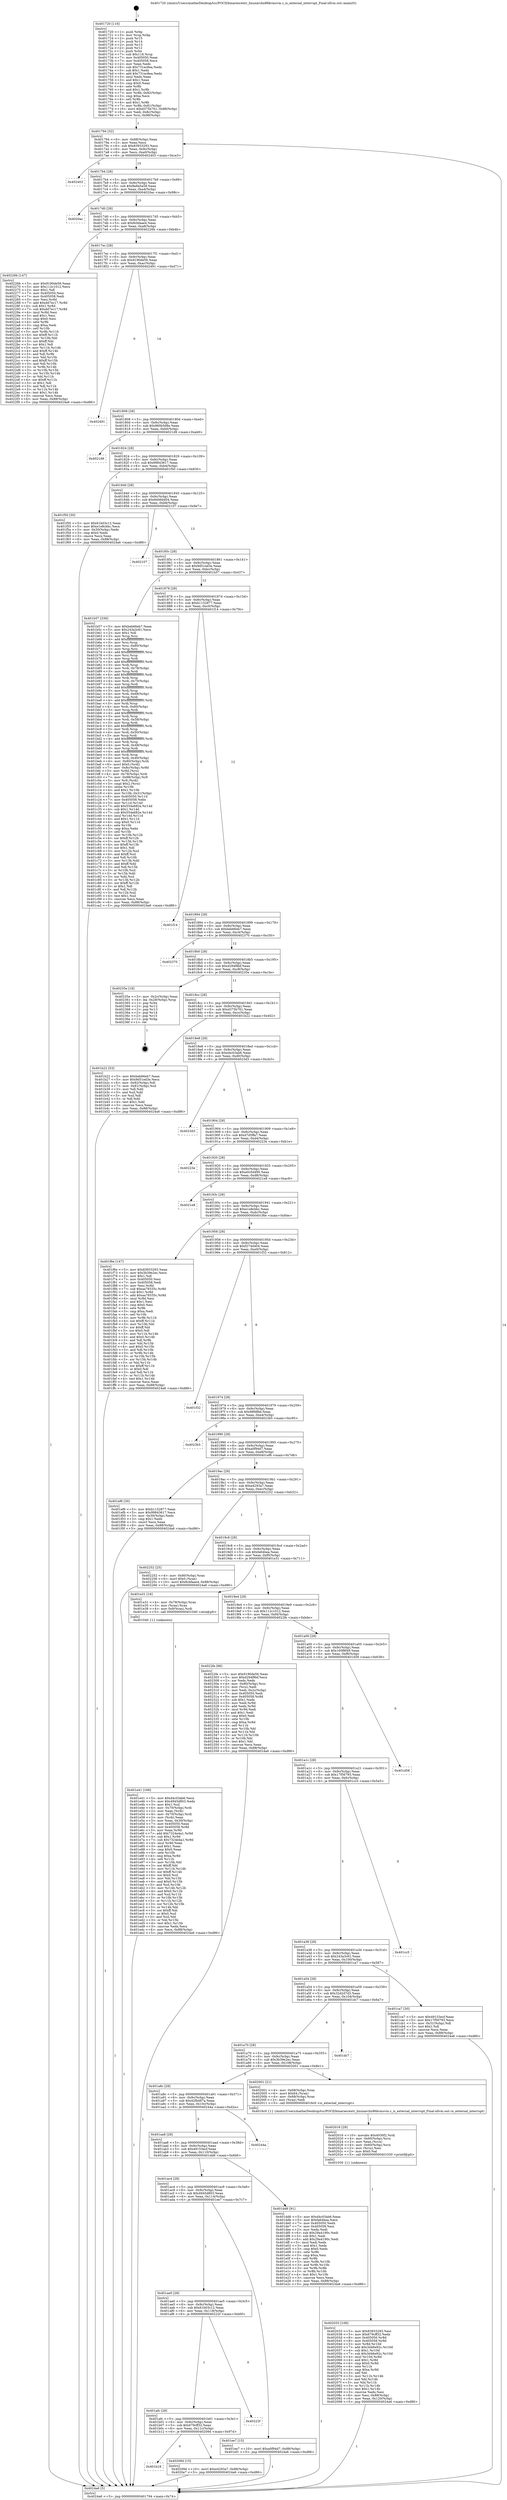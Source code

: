 digraph "0x401720" {
  label = "0x401720 (/mnt/c/Users/mathe/Desktop/tcc/POCII/binaries/extr_linuxarchx86kvmsvm.c_is_external_interrupt_Final-ollvm.out::main(0))"
  labelloc = "t"
  node[shape=record]

  Entry [label="",width=0.3,height=0.3,shape=circle,fillcolor=black,style=filled]
  "0x401794" [label="{
     0x401794 [32]\l
     | [instrs]\l
     &nbsp;&nbsp;0x401794 \<+6\>: mov -0x88(%rbp),%eax\l
     &nbsp;&nbsp;0x40179a \<+2\>: mov %eax,%ecx\l
     &nbsp;&nbsp;0x40179c \<+6\>: sub $0x83933293,%ecx\l
     &nbsp;&nbsp;0x4017a2 \<+6\>: mov %eax,-0x9c(%rbp)\l
     &nbsp;&nbsp;0x4017a8 \<+6\>: mov %ecx,-0xa0(%rbp)\l
     &nbsp;&nbsp;0x4017ae \<+6\>: je 0000000000402403 \<main+0xce3\>\l
  }"]
  "0x402403" [label="{
     0x402403\l
  }", style=dashed]
  "0x4017b4" [label="{
     0x4017b4 [28]\l
     | [instrs]\l
     &nbsp;&nbsp;0x4017b4 \<+5\>: jmp 00000000004017b9 \<main+0x99\>\l
     &nbsp;&nbsp;0x4017b9 \<+6\>: mov -0x9c(%rbp),%eax\l
     &nbsp;&nbsp;0x4017bf \<+5\>: sub $0x8a9a5a58,%eax\l
     &nbsp;&nbsp;0x4017c4 \<+6\>: mov %eax,-0xa4(%rbp)\l
     &nbsp;&nbsp;0x4017ca \<+6\>: je 00000000004020ac \<main+0x98c\>\l
  }"]
  Exit [label="",width=0.3,height=0.3,shape=circle,fillcolor=black,style=filled,peripheries=2]
  "0x4020ac" [label="{
     0x4020ac\l
  }", style=dashed]
  "0x4017d0" [label="{
     0x4017d0 [28]\l
     | [instrs]\l
     &nbsp;&nbsp;0x4017d0 \<+5\>: jmp 00000000004017d5 \<main+0xb5\>\l
     &nbsp;&nbsp;0x4017d5 \<+6\>: mov -0x9c(%rbp),%eax\l
     &nbsp;&nbsp;0x4017db \<+5\>: sub $0x8cbfaae4,%eax\l
     &nbsp;&nbsp;0x4017e0 \<+6\>: mov %eax,-0xa8(%rbp)\l
     &nbsp;&nbsp;0x4017e6 \<+6\>: je 000000000040226b \<main+0xb4b\>\l
  }"]
  "0x401b18" [label="{
     0x401b18\l
  }", style=dashed]
  "0x40226b" [label="{
     0x40226b [147]\l
     | [instrs]\l
     &nbsp;&nbsp;0x40226b \<+5\>: mov $0x9190de56,%eax\l
     &nbsp;&nbsp;0x402270 \<+5\>: mov $0x112c1012,%ecx\l
     &nbsp;&nbsp;0x402275 \<+2\>: mov $0x1,%dl\l
     &nbsp;&nbsp;0x402277 \<+7\>: mov 0x405050,%esi\l
     &nbsp;&nbsp;0x40227e \<+7\>: mov 0x405058,%edi\l
     &nbsp;&nbsp;0x402285 \<+3\>: mov %esi,%r8d\l
     &nbsp;&nbsp;0x402288 \<+7\>: add $0xdd7ec17,%r8d\l
     &nbsp;&nbsp;0x40228f \<+4\>: sub $0x1,%r8d\l
     &nbsp;&nbsp;0x402293 \<+7\>: sub $0xdd7ec17,%r8d\l
     &nbsp;&nbsp;0x40229a \<+4\>: imul %r8d,%esi\l
     &nbsp;&nbsp;0x40229e \<+3\>: and $0x1,%esi\l
     &nbsp;&nbsp;0x4022a1 \<+3\>: cmp $0x0,%esi\l
     &nbsp;&nbsp;0x4022a4 \<+4\>: sete %r9b\l
     &nbsp;&nbsp;0x4022a8 \<+3\>: cmp $0xa,%edi\l
     &nbsp;&nbsp;0x4022ab \<+4\>: setl %r10b\l
     &nbsp;&nbsp;0x4022af \<+3\>: mov %r9b,%r11b\l
     &nbsp;&nbsp;0x4022b2 \<+4\>: xor $0xff,%r11b\l
     &nbsp;&nbsp;0x4022b6 \<+3\>: mov %r10b,%bl\l
     &nbsp;&nbsp;0x4022b9 \<+3\>: xor $0xff,%bl\l
     &nbsp;&nbsp;0x4022bc \<+3\>: xor $0x1,%dl\l
     &nbsp;&nbsp;0x4022bf \<+3\>: mov %r11b,%r14b\l
     &nbsp;&nbsp;0x4022c2 \<+4\>: and $0xff,%r14b\l
     &nbsp;&nbsp;0x4022c6 \<+3\>: and %dl,%r9b\l
     &nbsp;&nbsp;0x4022c9 \<+3\>: mov %bl,%r15b\l
     &nbsp;&nbsp;0x4022cc \<+4\>: and $0xff,%r15b\l
     &nbsp;&nbsp;0x4022d0 \<+3\>: and %dl,%r10b\l
     &nbsp;&nbsp;0x4022d3 \<+3\>: or %r9b,%r14b\l
     &nbsp;&nbsp;0x4022d6 \<+3\>: or %r10b,%r15b\l
     &nbsp;&nbsp;0x4022d9 \<+3\>: xor %r15b,%r14b\l
     &nbsp;&nbsp;0x4022dc \<+3\>: or %bl,%r11b\l
     &nbsp;&nbsp;0x4022df \<+4\>: xor $0xff,%r11b\l
     &nbsp;&nbsp;0x4022e3 \<+3\>: or $0x1,%dl\l
     &nbsp;&nbsp;0x4022e6 \<+3\>: and %dl,%r11b\l
     &nbsp;&nbsp;0x4022e9 \<+3\>: or %r11b,%r14b\l
     &nbsp;&nbsp;0x4022ec \<+4\>: test $0x1,%r14b\l
     &nbsp;&nbsp;0x4022f0 \<+3\>: cmovne %ecx,%eax\l
     &nbsp;&nbsp;0x4022f3 \<+6\>: mov %eax,-0x88(%rbp)\l
     &nbsp;&nbsp;0x4022f9 \<+5\>: jmp 00000000004024a6 \<main+0xd86\>\l
  }"]
  "0x4017ec" [label="{
     0x4017ec [28]\l
     | [instrs]\l
     &nbsp;&nbsp;0x4017ec \<+5\>: jmp 00000000004017f1 \<main+0xd1\>\l
     &nbsp;&nbsp;0x4017f1 \<+6\>: mov -0x9c(%rbp),%eax\l
     &nbsp;&nbsp;0x4017f7 \<+5\>: sub $0x9190de56,%eax\l
     &nbsp;&nbsp;0x4017fc \<+6\>: mov %eax,-0xac(%rbp)\l
     &nbsp;&nbsp;0x401802 \<+6\>: je 0000000000402491 \<main+0xd71\>\l
  }"]
  "0x40209d" [label="{
     0x40209d [15]\l
     | [instrs]\l
     &nbsp;&nbsp;0x40209d \<+10\>: movl $0xe4293a7,-0x88(%rbp)\l
     &nbsp;&nbsp;0x4020a7 \<+5\>: jmp 00000000004024a6 \<main+0xd86\>\l
  }"]
  "0x402491" [label="{
     0x402491\l
  }", style=dashed]
  "0x401808" [label="{
     0x401808 [28]\l
     | [instrs]\l
     &nbsp;&nbsp;0x401808 \<+5\>: jmp 000000000040180d \<main+0xed\>\l
     &nbsp;&nbsp;0x40180d \<+6\>: mov -0x9c(%rbp),%eax\l
     &nbsp;&nbsp;0x401813 \<+5\>: sub $0x960b5d8e,%eax\l
     &nbsp;&nbsp;0x401818 \<+6\>: mov %eax,-0xb0(%rbp)\l
     &nbsp;&nbsp;0x40181e \<+6\>: je 00000000004021d9 \<main+0xab9\>\l
  }"]
  "0x401afc" [label="{
     0x401afc [28]\l
     | [instrs]\l
     &nbsp;&nbsp;0x401afc \<+5\>: jmp 0000000000401b01 \<main+0x3e1\>\l
     &nbsp;&nbsp;0x401b01 \<+6\>: mov -0x9c(%rbp),%eax\l
     &nbsp;&nbsp;0x401b07 \<+5\>: sub $0x679cff32,%eax\l
     &nbsp;&nbsp;0x401b0c \<+6\>: mov %eax,-0x11c(%rbp)\l
     &nbsp;&nbsp;0x401b12 \<+6\>: je 000000000040209d \<main+0x97d\>\l
  }"]
  "0x4021d9" [label="{
     0x4021d9\l
  }", style=dashed]
  "0x401824" [label="{
     0x401824 [28]\l
     | [instrs]\l
     &nbsp;&nbsp;0x401824 \<+5\>: jmp 0000000000401829 \<main+0x109\>\l
     &nbsp;&nbsp;0x401829 \<+6\>: mov -0x9c(%rbp),%eax\l
     &nbsp;&nbsp;0x40182f \<+5\>: sub $0x99843617,%eax\l
     &nbsp;&nbsp;0x401834 \<+6\>: mov %eax,-0xb4(%rbp)\l
     &nbsp;&nbsp;0x40183a \<+6\>: je 0000000000401f50 \<main+0x830\>\l
  }"]
  "0x40222f" [label="{
     0x40222f\l
  }", style=dashed]
  "0x401f50" [label="{
     0x401f50 [30]\l
     | [instrs]\l
     &nbsp;&nbsp;0x401f50 \<+5\>: mov $0x61b03c12,%eax\l
     &nbsp;&nbsp;0x401f55 \<+5\>: mov $0xe1e8cbbc,%ecx\l
     &nbsp;&nbsp;0x401f5a \<+3\>: mov -0x30(%rbp),%edx\l
     &nbsp;&nbsp;0x401f5d \<+3\>: cmp $0x0,%edx\l
     &nbsp;&nbsp;0x401f60 \<+3\>: cmove %ecx,%eax\l
     &nbsp;&nbsp;0x401f63 \<+6\>: mov %eax,-0x88(%rbp)\l
     &nbsp;&nbsp;0x401f69 \<+5\>: jmp 00000000004024a6 \<main+0xd86\>\l
  }"]
  "0x401840" [label="{
     0x401840 [28]\l
     | [instrs]\l
     &nbsp;&nbsp;0x401840 \<+5\>: jmp 0000000000401845 \<main+0x125\>\l
     &nbsp;&nbsp;0x401845 \<+6\>: mov -0x9c(%rbp),%eax\l
     &nbsp;&nbsp;0x40184b \<+5\>: sub $0x9d46d404,%eax\l
     &nbsp;&nbsp;0x401850 \<+6\>: mov %eax,-0xb8(%rbp)\l
     &nbsp;&nbsp;0x401856 \<+6\>: je 0000000000402107 \<main+0x9e7\>\l
  }"]
  "0x402033" [label="{
     0x402033 [106]\l
     | [instrs]\l
     &nbsp;&nbsp;0x402033 \<+5\>: mov $0x83933293,%esi\l
     &nbsp;&nbsp;0x402038 \<+5\>: mov $0x679cff32,%edx\l
     &nbsp;&nbsp;0x40203d \<+8\>: mov 0x405050,%r8d\l
     &nbsp;&nbsp;0x402045 \<+8\>: mov 0x405058,%r9d\l
     &nbsp;&nbsp;0x40204d \<+3\>: mov %r8d,%r10d\l
     &nbsp;&nbsp;0x402050 \<+7\>: add $0x3d46e92c,%r10d\l
     &nbsp;&nbsp;0x402057 \<+4\>: sub $0x1,%r10d\l
     &nbsp;&nbsp;0x40205b \<+7\>: sub $0x3d46e92c,%r10d\l
     &nbsp;&nbsp;0x402062 \<+4\>: imul %r10d,%r8d\l
     &nbsp;&nbsp;0x402066 \<+4\>: and $0x1,%r8d\l
     &nbsp;&nbsp;0x40206a \<+4\>: cmp $0x0,%r8d\l
     &nbsp;&nbsp;0x40206e \<+4\>: sete %r11b\l
     &nbsp;&nbsp;0x402072 \<+4\>: cmp $0xa,%r9d\l
     &nbsp;&nbsp;0x402076 \<+3\>: setl %bl\l
     &nbsp;&nbsp;0x402079 \<+3\>: mov %r11b,%r14b\l
     &nbsp;&nbsp;0x40207c \<+3\>: and %bl,%r14b\l
     &nbsp;&nbsp;0x40207f \<+3\>: xor %bl,%r11b\l
     &nbsp;&nbsp;0x402082 \<+3\>: or %r11b,%r14b\l
     &nbsp;&nbsp;0x402085 \<+4\>: test $0x1,%r14b\l
     &nbsp;&nbsp;0x402089 \<+3\>: cmovne %edx,%esi\l
     &nbsp;&nbsp;0x40208c \<+6\>: mov %esi,-0x88(%rbp)\l
     &nbsp;&nbsp;0x402092 \<+6\>: mov %eax,-0x120(%rbp)\l
     &nbsp;&nbsp;0x402098 \<+5\>: jmp 00000000004024a6 \<main+0xd86\>\l
  }"]
  "0x402107" [label="{
     0x402107\l
  }", style=dashed]
  "0x40185c" [label="{
     0x40185c [28]\l
     | [instrs]\l
     &nbsp;&nbsp;0x40185c \<+5\>: jmp 0000000000401861 \<main+0x141\>\l
     &nbsp;&nbsp;0x401861 \<+6\>: mov -0x9c(%rbp),%eax\l
     &nbsp;&nbsp;0x401867 \<+5\>: sub $0x9d51ed3e,%eax\l
     &nbsp;&nbsp;0x40186c \<+6\>: mov %eax,-0xbc(%rbp)\l
     &nbsp;&nbsp;0x401872 \<+6\>: je 0000000000401b57 \<main+0x437\>\l
  }"]
  "0x402016" [label="{
     0x402016 [29]\l
     | [instrs]\l
     &nbsp;&nbsp;0x402016 \<+10\>: movabs $0x4030f2,%rdi\l
     &nbsp;&nbsp;0x402020 \<+4\>: mov -0x60(%rbp),%rcx\l
     &nbsp;&nbsp;0x402024 \<+2\>: mov %eax,(%rcx)\l
     &nbsp;&nbsp;0x402026 \<+4\>: mov -0x60(%rbp),%rcx\l
     &nbsp;&nbsp;0x40202a \<+2\>: mov (%rcx),%esi\l
     &nbsp;&nbsp;0x40202c \<+2\>: mov $0x0,%al\l
     &nbsp;&nbsp;0x40202e \<+5\>: call 0000000000401030 \<printf@plt\>\l
     | [calls]\l
     &nbsp;&nbsp;0x401030 \{1\} (unknown)\l
  }"]
  "0x401b57" [label="{
     0x401b57 [336]\l
     | [instrs]\l
     &nbsp;&nbsp;0x401b57 \<+5\>: mov $0xbeb66eb7,%eax\l
     &nbsp;&nbsp;0x401b5c \<+5\>: mov $0x243a3c61,%ecx\l
     &nbsp;&nbsp;0x401b61 \<+2\>: mov $0x1,%dl\l
     &nbsp;&nbsp;0x401b63 \<+3\>: mov %rsp,%rsi\l
     &nbsp;&nbsp;0x401b66 \<+4\>: add $0xfffffffffffffff0,%rsi\l
     &nbsp;&nbsp;0x401b6a \<+3\>: mov %rsi,%rsp\l
     &nbsp;&nbsp;0x401b6d \<+4\>: mov %rsi,-0x80(%rbp)\l
     &nbsp;&nbsp;0x401b71 \<+3\>: mov %rsp,%rsi\l
     &nbsp;&nbsp;0x401b74 \<+4\>: add $0xfffffffffffffff0,%rsi\l
     &nbsp;&nbsp;0x401b78 \<+3\>: mov %rsi,%rsp\l
     &nbsp;&nbsp;0x401b7b \<+3\>: mov %rsp,%rdi\l
     &nbsp;&nbsp;0x401b7e \<+4\>: add $0xfffffffffffffff0,%rdi\l
     &nbsp;&nbsp;0x401b82 \<+3\>: mov %rdi,%rsp\l
     &nbsp;&nbsp;0x401b85 \<+4\>: mov %rdi,-0x78(%rbp)\l
     &nbsp;&nbsp;0x401b89 \<+3\>: mov %rsp,%rdi\l
     &nbsp;&nbsp;0x401b8c \<+4\>: add $0xfffffffffffffff0,%rdi\l
     &nbsp;&nbsp;0x401b90 \<+3\>: mov %rdi,%rsp\l
     &nbsp;&nbsp;0x401b93 \<+4\>: mov %rdi,-0x70(%rbp)\l
     &nbsp;&nbsp;0x401b97 \<+3\>: mov %rsp,%rdi\l
     &nbsp;&nbsp;0x401b9a \<+4\>: add $0xfffffffffffffff0,%rdi\l
     &nbsp;&nbsp;0x401b9e \<+3\>: mov %rdi,%rsp\l
     &nbsp;&nbsp;0x401ba1 \<+4\>: mov %rdi,-0x68(%rbp)\l
     &nbsp;&nbsp;0x401ba5 \<+3\>: mov %rsp,%rdi\l
     &nbsp;&nbsp;0x401ba8 \<+4\>: add $0xfffffffffffffff0,%rdi\l
     &nbsp;&nbsp;0x401bac \<+3\>: mov %rdi,%rsp\l
     &nbsp;&nbsp;0x401baf \<+4\>: mov %rdi,-0x60(%rbp)\l
     &nbsp;&nbsp;0x401bb3 \<+3\>: mov %rsp,%rdi\l
     &nbsp;&nbsp;0x401bb6 \<+4\>: add $0xfffffffffffffff0,%rdi\l
     &nbsp;&nbsp;0x401bba \<+3\>: mov %rdi,%rsp\l
     &nbsp;&nbsp;0x401bbd \<+4\>: mov %rdi,-0x58(%rbp)\l
     &nbsp;&nbsp;0x401bc1 \<+3\>: mov %rsp,%rdi\l
     &nbsp;&nbsp;0x401bc4 \<+4\>: add $0xfffffffffffffff0,%rdi\l
     &nbsp;&nbsp;0x401bc8 \<+3\>: mov %rdi,%rsp\l
     &nbsp;&nbsp;0x401bcb \<+4\>: mov %rdi,-0x50(%rbp)\l
     &nbsp;&nbsp;0x401bcf \<+3\>: mov %rsp,%rdi\l
     &nbsp;&nbsp;0x401bd2 \<+4\>: add $0xfffffffffffffff0,%rdi\l
     &nbsp;&nbsp;0x401bd6 \<+3\>: mov %rdi,%rsp\l
     &nbsp;&nbsp;0x401bd9 \<+4\>: mov %rdi,-0x48(%rbp)\l
     &nbsp;&nbsp;0x401bdd \<+3\>: mov %rsp,%rdi\l
     &nbsp;&nbsp;0x401be0 \<+4\>: add $0xfffffffffffffff0,%rdi\l
     &nbsp;&nbsp;0x401be4 \<+3\>: mov %rdi,%rsp\l
     &nbsp;&nbsp;0x401be7 \<+4\>: mov %rdi,-0x40(%rbp)\l
     &nbsp;&nbsp;0x401beb \<+4\>: mov -0x80(%rbp),%rdi\l
     &nbsp;&nbsp;0x401bef \<+6\>: movl $0x0,(%rdi)\l
     &nbsp;&nbsp;0x401bf5 \<+7\>: mov -0x8c(%rbp),%r8d\l
     &nbsp;&nbsp;0x401bfc \<+3\>: mov %r8d,(%rsi)\l
     &nbsp;&nbsp;0x401bff \<+4\>: mov -0x78(%rbp),%rdi\l
     &nbsp;&nbsp;0x401c03 \<+7\>: mov -0x98(%rbp),%r9\l
     &nbsp;&nbsp;0x401c0a \<+3\>: mov %r9,(%rdi)\l
     &nbsp;&nbsp;0x401c0d \<+3\>: cmpl $0x2,(%rsi)\l
     &nbsp;&nbsp;0x401c10 \<+4\>: setne %r10b\l
     &nbsp;&nbsp;0x401c14 \<+4\>: and $0x1,%r10b\l
     &nbsp;&nbsp;0x401c18 \<+4\>: mov %r10b,-0x31(%rbp)\l
     &nbsp;&nbsp;0x401c1c \<+8\>: mov 0x405050,%r11d\l
     &nbsp;&nbsp;0x401c24 \<+7\>: mov 0x405058,%ebx\l
     &nbsp;&nbsp;0x401c2b \<+3\>: mov %r11d,%r14d\l
     &nbsp;&nbsp;0x401c2e \<+7\>: add $0x554a682e,%r14d\l
     &nbsp;&nbsp;0x401c35 \<+4\>: sub $0x1,%r14d\l
     &nbsp;&nbsp;0x401c39 \<+7\>: sub $0x554a682e,%r14d\l
     &nbsp;&nbsp;0x401c40 \<+4\>: imul %r14d,%r11d\l
     &nbsp;&nbsp;0x401c44 \<+4\>: and $0x1,%r11d\l
     &nbsp;&nbsp;0x401c48 \<+4\>: cmp $0x0,%r11d\l
     &nbsp;&nbsp;0x401c4c \<+4\>: sete %r10b\l
     &nbsp;&nbsp;0x401c50 \<+3\>: cmp $0xa,%ebx\l
     &nbsp;&nbsp;0x401c53 \<+4\>: setl %r15b\l
     &nbsp;&nbsp;0x401c57 \<+3\>: mov %r10b,%r12b\l
     &nbsp;&nbsp;0x401c5a \<+4\>: xor $0xff,%r12b\l
     &nbsp;&nbsp;0x401c5e \<+3\>: mov %r15b,%r13b\l
     &nbsp;&nbsp;0x401c61 \<+4\>: xor $0xff,%r13b\l
     &nbsp;&nbsp;0x401c65 \<+3\>: xor $0x1,%dl\l
     &nbsp;&nbsp;0x401c68 \<+3\>: mov %r12b,%sil\l
     &nbsp;&nbsp;0x401c6b \<+4\>: and $0xff,%sil\l
     &nbsp;&nbsp;0x401c6f \<+3\>: and %dl,%r10b\l
     &nbsp;&nbsp;0x401c72 \<+3\>: mov %r13b,%dil\l
     &nbsp;&nbsp;0x401c75 \<+4\>: and $0xff,%dil\l
     &nbsp;&nbsp;0x401c79 \<+3\>: and %dl,%r15b\l
     &nbsp;&nbsp;0x401c7c \<+3\>: or %r10b,%sil\l
     &nbsp;&nbsp;0x401c7f \<+3\>: or %r15b,%dil\l
     &nbsp;&nbsp;0x401c82 \<+3\>: xor %dil,%sil\l
     &nbsp;&nbsp;0x401c85 \<+3\>: or %r13b,%r12b\l
     &nbsp;&nbsp;0x401c88 \<+4\>: xor $0xff,%r12b\l
     &nbsp;&nbsp;0x401c8c \<+3\>: or $0x1,%dl\l
     &nbsp;&nbsp;0x401c8f \<+3\>: and %dl,%r12b\l
     &nbsp;&nbsp;0x401c92 \<+3\>: or %r12b,%sil\l
     &nbsp;&nbsp;0x401c95 \<+4\>: test $0x1,%sil\l
     &nbsp;&nbsp;0x401c99 \<+3\>: cmovne %ecx,%eax\l
     &nbsp;&nbsp;0x401c9c \<+6\>: mov %eax,-0x88(%rbp)\l
     &nbsp;&nbsp;0x401ca2 \<+5\>: jmp 00000000004024a6 \<main+0xd86\>\l
  }"]
  "0x401878" [label="{
     0x401878 [28]\l
     | [instrs]\l
     &nbsp;&nbsp;0x401878 \<+5\>: jmp 000000000040187d \<main+0x15d\>\l
     &nbsp;&nbsp;0x40187d \<+6\>: mov -0x9c(%rbp),%eax\l
     &nbsp;&nbsp;0x401883 \<+5\>: sub $0xb1152877,%eax\l
     &nbsp;&nbsp;0x401888 \<+6\>: mov %eax,-0xc0(%rbp)\l
     &nbsp;&nbsp;0x40188e \<+6\>: je 0000000000401f14 \<main+0x7f4\>\l
  }"]
  "0x401ae0" [label="{
     0x401ae0 [28]\l
     | [instrs]\l
     &nbsp;&nbsp;0x401ae0 \<+5\>: jmp 0000000000401ae5 \<main+0x3c5\>\l
     &nbsp;&nbsp;0x401ae5 \<+6\>: mov -0x9c(%rbp),%eax\l
     &nbsp;&nbsp;0x401aeb \<+5\>: sub $0x61b03c12,%eax\l
     &nbsp;&nbsp;0x401af0 \<+6\>: mov %eax,-0x118(%rbp)\l
     &nbsp;&nbsp;0x401af6 \<+6\>: je 000000000040222f \<main+0xb0f\>\l
  }"]
  "0x401f14" [label="{
     0x401f14\l
  }", style=dashed]
  "0x401894" [label="{
     0x401894 [28]\l
     | [instrs]\l
     &nbsp;&nbsp;0x401894 \<+5\>: jmp 0000000000401899 \<main+0x179\>\l
     &nbsp;&nbsp;0x401899 \<+6\>: mov -0x9c(%rbp),%eax\l
     &nbsp;&nbsp;0x40189f \<+5\>: sub $0xbeb66eb7,%eax\l
     &nbsp;&nbsp;0x4018a4 \<+6\>: mov %eax,-0xc4(%rbp)\l
     &nbsp;&nbsp;0x4018aa \<+6\>: je 0000000000402370 \<main+0xc50\>\l
  }"]
  "0x401ee7" [label="{
     0x401ee7 [15]\l
     | [instrs]\l
     &nbsp;&nbsp;0x401ee7 \<+10\>: movl $0xa0f94d7,-0x88(%rbp)\l
     &nbsp;&nbsp;0x401ef1 \<+5\>: jmp 00000000004024a6 \<main+0xd86\>\l
  }"]
  "0x402370" [label="{
     0x402370\l
  }", style=dashed]
  "0x4018b0" [label="{
     0x4018b0 [28]\l
     | [instrs]\l
     &nbsp;&nbsp;0x4018b0 \<+5\>: jmp 00000000004018b5 \<main+0x195\>\l
     &nbsp;&nbsp;0x4018b5 \<+6\>: mov -0x9c(%rbp),%eax\l
     &nbsp;&nbsp;0x4018bb \<+5\>: sub $0xd294f8bf,%eax\l
     &nbsp;&nbsp;0x4018c0 \<+6\>: mov %eax,-0xc8(%rbp)\l
     &nbsp;&nbsp;0x4018c6 \<+6\>: je 000000000040235e \<main+0xc3e\>\l
  }"]
  "0x401e41" [label="{
     0x401e41 [166]\l
     | [instrs]\l
     &nbsp;&nbsp;0x401e41 \<+5\>: mov $0xd4c03ab6,%ecx\l
     &nbsp;&nbsp;0x401e46 \<+5\>: mov $0x4945d803,%edx\l
     &nbsp;&nbsp;0x401e4b \<+3\>: mov $0x1,%sil\l
     &nbsp;&nbsp;0x401e4e \<+4\>: mov -0x70(%rbp),%rdi\l
     &nbsp;&nbsp;0x401e52 \<+2\>: mov %eax,(%rdi)\l
     &nbsp;&nbsp;0x401e54 \<+4\>: mov -0x70(%rbp),%rdi\l
     &nbsp;&nbsp;0x401e58 \<+2\>: mov (%rdi),%eax\l
     &nbsp;&nbsp;0x401e5a \<+3\>: mov %eax,-0x30(%rbp)\l
     &nbsp;&nbsp;0x401e5d \<+7\>: mov 0x405050,%eax\l
     &nbsp;&nbsp;0x401e64 \<+8\>: mov 0x405058,%r8d\l
     &nbsp;&nbsp;0x401e6c \<+3\>: mov %eax,%r9d\l
     &nbsp;&nbsp;0x401e6f \<+7\>: add $0x7324e4a1,%r9d\l
     &nbsp;&nbsp;0x401e76 \<+4\>: sub $0x1,%r9d\l
     &nbsp;&nbsp;0x401e7a \<+7\>: sub $0x7324e4a1,%r9d\l
     &nbsp;&nbsp;0x401e81 \<+4\>: imul %r9d,%eax\l
     &nbsp;&nbsp;0x401e85 \<+3\>: and $0x1,%eax\l
     &nbsp;&nbsp;0x401e88 \<+3\>: cmp $0x0,%eax\l
     &nbsp;&nbsp;0x401e8b \<+4\>: sete %r10b\l
     &nbsp;&nbsp;0x401e8f \<+4\>: cmp $0xa,%r8d\l
     &nbsp;&nbsp;0x401e93 \<+4\>: setl %r11b\l
     &nbsp;&nbsp;0x401e97 \<+3\>: mov %r10b,%bl\l
     &nbsp;&nbsp;0x401e9a \<+3\>: xor $0xff,%bl\l
     &nbsp;&nbsp;0x401e9d \<+3\>: mov %r11b,%r14b\l
     &nbsp;&nbsp;0x401ea0 \<+4\>: xor $0xff,%r14b\l
     &nbsp;&nbsp;0x401ea4 \<+4\>: xor $0x0,%sil\l
     &nbsp;&nbsp;0x401ea8 \<+3\>: mov %bl,%r15b\l
     &nbsp;&nbsp;0x401eab \<+4\>: and $0x0,%r15b\l
     &nbsp;&nbsp;0x401eaf \<+3\>: and %sil,%r10b\l
     &nbsp;&nbsp;0x401eb2 \<+3\>: mov %r14b,%r12b\l
     &nbsp;&nbsp;0x401eb5 \<+4\>: and $0x0,%r12b\l
     &nbsp;&nbsp;0x401eb9 \<+3\>: and %sil,%r11b\l
     &nbsp;&nbsp;0x401ebc \<+3\>: or %r10b,%r15b\l
     &nbsp;&nbsp;0x401ebf \<+3\>: or %r11b,%r12b\l
     &nbsp;&nbsp;0x401ec2 \<+3\>: xor %r12b,%r15b\l
     &nbsp;&nbsp;0x401ec5 \<+3\>: or %r14b,%bl\l
     &nbsp;&nbsp;0x401ec8 \<+3\>: xor $0xff,%bl\l
     &nbsp;&nbsp;0x401ecb \<+4\>: or $0x0,%sil\l
     &nbsp;&nbsp;0x401ecf \<+3\>: and %sil,%bl\l
     &nbsp;&nbsp;0x401ed2 \<+3\>: or %bl,%r15b\l
     &nbsp;&nbsp;0x401ed5 \<+4\>: test $0x1,%r15b\l
     &nbsp;&nbsp;0x401ed9 \<+3\>: cmovne %edx,%ecx\l
     &nbsp;&nbsp;0x401edc \<+6\>: mov %ecx,-0x88(%rbp)\l
     &nbsp;&nbsp;0x401ee2 \<+5\>: jmp 00000000004024a6 \<main+0xd86\>\l
  }"]
  "0x40235e" [label="{
     0x40235e [18]\l
     | [instrs]\l
     &nbsp;&nbsp;0x40235e \<+3\>: mov -0x2c(%rbp),%eax\l
     &nbsp;&nbsp;0x402361 \<+4\>: lea -0x28(%rbp),%rsp\l
     &nbsp;&nbsp;0x402365 \<+1\>: pop %rbx\l
     &nbsp;&nbsp;0x402366 \<+2\>: pop %r12\l
     &nbsp;&nbsp;0x402368 \<+2\>: pop %r13\l
     &nbsp;&nbsp;0x40236a \<+2\>: pop %r14\l
     &nbsp;&nbsp;0x40236c \<+2\>: pop %r15\l
     &nbsp;&nbsp;0x40236e \<+1\>: pop %rbp\l
     &nbsp;&nbsp;0x40236f \<+1\>: ret\l
  }"]
  "0x4018cc" [label="{
     0x4018cc [28]\l
     | [instrs]\l
     &nbsp;&nbsp;0x4018cc \<+5\>: jmp 00000000004018d1 \<main+0x1b1\>\l
     &nbsp;&nbsp;0x4018d1 \<+6\>: mov -0x9c(%rbp),%eax\l
     &nbsp;&nbsp;0x4018d7 \<+5\>: sub $0xd375b761,%eax\l
     &nbsp;&nbsp;0x4018dc \<+6\>: mov %eax,-0xcc(%rbp)\l
     &nbsp;&nbsp;0x4018e2 \<+6\>: je 0000000000401b22 \<main+0x402\>\l
  }"]
  "0x401ac4" [label="{
     0x401ac4 [28]\l
     | [instrs]\l
     &nbsp;&nbsp;0x401ac4 \<+5\>: jmp 0000000000401ac9 \<main+0x3a9\>\l
     &nbsp;&nbsp;0x401ac9 \<+6\>: mov -0x9c(%rbp),%eax\l
     &nbsp;&nbsp;0x401acf \<+5\>: sub $0x4945d803,%eax\l
     &nbsp;&nbsp;0x401ad4 \<+6\>: mov %eax,-0x114(%rbp)\l
     &nbsp;&nbsp;0x401ada \<+6\>: je 0000000000401ee7 \<main+0x7c7\>\l
  }"]
  "0x401b22" [label="{
     0x401b22 [53]\l
     | [instrs]\l
     &nbsp;&nbsp;0x401b22 \<+5\>: mov $0xbeb66eb7,%eax\l
     &nbsp;&nbsp;0x401b27 \<+5\>: mov $0x9d51ed3e,%ecx\l
     &nbsp;&nbsp;0x401b2c \<+6\>: mov -0x82(%rbp),%dl\l
     &nbsp;&nbsp;0x401b32 \<+7\>: mov -0x81(%rbp),%sil\l
     &nbsp;&nbsp;0x401b39 \<+3\>: mov %dl,%dil\l
     &nbsp;&nbsp;0x401b3c \<+3\>: and %sil,%dil\l
     &nbsp;&nbsp;0x401b3f \<+3\>: xor %sil,%dl\l
     &nbsp;&nbsp;0x401b42 \<+3\>: or %dl,%dil\l
     &nbsp;&nbsp;0x401b45 \<+4\>: test $0x1,%dil\l
     &nbsp;&nbsp;0x401b49 \<+3\>: cmovne %ecx,%eax\l
     &nbsp;&nbsp;0x401b4c \<+6\>: mov %eax,-0x88(%rbp)\l
     &nbsp;&nbsp;0x401b52 \<+5\>: jmp 00000000004024a6 \<main+0xd86\>\l
  }"]
  "0x4018e8" [label="{
     0x4018e8 [28]\l
     | [instrs]\l
     &nbsp;&nbsp;0x4018e8 \<+5\>: jmp 00000000004018ed \<main+0x1cd\>\l
     &nbsp;&nbsp;0x4018ed \<+6\>: mov -0x9c(%rbp),%eax\l
     &nbsp;&nbsp;0x4018f3 \<+5\>: sub $0xd4c03ab6,%eax\l
     &nbsp;&nbsp;0x4018f8 \<+6\>: mov %eax,-0xd0(%rbp)\l
     &nbsp;&nbsp;0x4018fe \<+6\>: je 00000000004023d3 \<main+0xcb3\>\l
  }"]
  "0x4024a6" [label="{
     0x4024a6 [5]\l
     | [instrs]\l
     &nbsp;&nbsp;0x4024a6 \<+5\>: jmp 0000000000401794 \<main+0x74\>\l
  }"]
  "0x401720" [label="{
     0x401720 [116]\l
     | [instrs]\l
     &nbsp;&nbsp;0x401720 \<+1\>: push %rbp\l
     &nbsp;&nbsp;0x401721 \<+3\>: mov %rsp,%rbp\l
     &nbsp;&nbsp;0x401724 \<+2\>: push %r15\l
     &nbsp;&nbsp;0x401726 \<+2\>: push %r14\l
     &nbsp;&nbsp;0x401728 \<+2\>: push %r13\l
     &nbsp;&nbsp;0x40172a \<+2\>: push %r12\l
     &nbsp;&nbsp;0x40172c \<+1\>: push %rbx\l
     &nbsp;&nbsp;0x40172d \<+7\>: sub $0x118,%rsp\l
     &nbsp;&nbsp;0x401734 \<+7\>: mov 0x405050,%eax\l
     &nbsp;&nbsp;0x40173b \<+7\>: mov 0x405058,%ecx\l
     &nbsp;&nbsp;0x401742 \<+2\>: mov %eax,%edx\l
     &nbsp;&nbsp;0x401744 \<+6\>: sub $0x731ec8ea,%edx\l
     &nbsp;&nbsp;0x40174a \<+3\>: sub $0x1,%edx\l
     &nbsp;&nbsp;0x40174d \<+6\>: add $0x731ec8ea,%edx\l
     &nbsp;&nbsp;0x401753 \<+3\>: imul %edx,%eax\l
     &nbsp;&nbsp;0x401756 \<+3\>: and $0x1,%eax\l
     &nbsp;&nbsp;0x401759 \<+3\>: cmp $0x0,%eax\l
     &nbsp;&nbsp;0x40175c \<+4\>: sete %r8b\l
     &nbsp;&nbsp;0x401760 \<+4\>: and $0x1,%r8b\l
     &nbsp;&nbsp;0x401764 \<+7\>: mov %r8b,-0x82(%rbp)\l
     &nbsp;&nbsp;0x40176b \<+3\>: cmp $0xa,%ecx\l
     &nbsp;&nbsp;0x40176e \<+4\>: setl %r8b\l
     &nbsp;&nbsp;0x401772 \<+4\>: and $0x1,%r8b\l
     &nbsp;&nbsp;0x401776 \<+7\>: mov %r8b,-0x81(%rbp)\l
     &nbsp;&nbsp;0x40177d \<+10\>: movl $0xd375b761,-0x88(%rbp)\l
     &nbsp;&nbsp;0x401787 \<+6\>: mov %edi,-0x8c(%rbp)\l
     &nbsp;&nbsp;0x40178d \<+7\>: mov %rsi,-0x98(%rbp)\l
  }"]
  "0x401dd6" [label="{
     0x401dd6 [91]\l
     | [instrs]\l
     &nbsp;&nbsp;0x401dd6 \<+5\>: mov $0xd4c03ab6,%eax\l
     &nbsp;&nbsp;0x401ddb \<+5\>: mov $0xfa64bea,%ecx\l
     &nbsp;&nbsp;0x401de0 \<+7\>: mov 0x405050,%edx\l
     &nbsp;&nbsp;0x401de7 \<+7\>: mov 0x405058,%esi\l
     &nbsp;&nbsp;0x401dee \<+2\>: mov %edx,%edi\l
     &nbsp;&nbsp;0x401df0 \<+6\>: sub $0x29a4190c,%edi\l
     &nbsp;&nbsp;0x401df6 \<+3\>: sub $0x1,%edi\l
     &nbsp;&nbsp;0x401df9 \<+6\>: add $0x29a4190c,%edi\l
     &nbsp;&nbsp;0x401dff \<+3\>: imul %edi,%edx\l
     &nbsp;&nbsp;0x401e02 \<+3\>: and $0x1,%edx\l
     &nbsp;&nbsp;0x401e05 \<+3\>: cmp $0x0,%edx\l
     &nbsp;&nbsp;0x401e08 \<+4\>: sete %r8b\l
     &nbsp;&nbsp;0x401e0c \<+3\>: cmp $0xa,%esi\l
     &nbsp;&nbsp;0x401e0f \<+4\>: setl %r9b\l
     &nbsp;&nbsp;0x401e13 \<+3\>: mov %r8b,%r10b\l
     &nbsp;&nbsp;0x401e16 \<+3\>: and %r9b,%r10b\l
     &nbsp;&nbsp;0x401e19 \<+3\>: xor %r9b,%r8b\l
     &nbsp;&nbsp;0x401e1c \<+3\>: or %r8b,%r10b\l
     &nbsp;&nbsp;0x401e1f \<+4\>: test $0x1,%r10b\l
     &nbsp;&nbsp;0x401e23 \<+3\>: cmovne %ecx,%eax\l
     &nbsp;&nbsp;0x401e26 \<+6\>: mov %eax,-0x88(%rbp)\l
     &nbsp;&nbsp;0x401e2c \<+5\>: jmp 00000000004024a6 \<main+0xd86\>\l
  }"]
  "0x401aa8" [label="{
     0x401aa8 [28]\l
     | [instrs]\l
     &nbsp;&nbsp;0x401aa8 \<+5\>: jmp 0000000000401aad \<main+0x38d\>\l
     &nbsp;&nbsp;0x401aad \<+6\>: mov -0x9c(%rbp),%eax\l
     &nbsp;&nbsp;0x401ab3 \<+5\>: sub $0x49153ecf,%eax\l
     &nbsp;&nbsp;0x401ab8 \<+6\>: mov %eax,-0x110(%rbp)\l
     &nbsp;&nbsp;0x401abe \<+6\>: je 0000000000401dd6 \<main+0x6b6\>\l
  }"]
  "0x4023d3" [label="{
     0x4023d3\l
  }", style=dashed]
  "0x401904" [label="{
     0x401904 [28]\l
     | [instrs]\l
     &nbsp;&nbsp;0x401904 \<+5\>: jmp 0000000000401909 \<main+0x1e9\>\l
     &nbsp;&nbsp;0x401909 \<+6\>: mov -0x9c(%rbp),%eax\l
     &nbsp;&nbsp;0x40190f \<+5\>: sub $0xd7d5ffa7,%eax\l
     &nbsp;&nbsp;0x401914 \<+6\>: mov %eax,-0xd4(%rbp)\l
     &nbsp;&nbsp;0x40191a \<+6\>: je 000000000040223e \<main+0xb1e\>\l
  }"]
  "0x40244a" [label="{
     0x40244a\l
  }", style=dashed]
  "0x40223e" [label="{
     0x40223e\l
  }", style=dashed]
  "0x401920" [label="{
     0x401920 [28]\l
     | [instrs]\l
     &nbsp;&nbsp;0x401920 \<+5\>: jmp 0000000000401925 \<main+0x205\>\l
     &nbsp;&nbsp;0x401925 \<+6\>: mov -0x9c(%rbp),%eax\l
     &nbsp;&nbsp;0x40192b \<+5\>: sub $0xe0c5d490,%eax\l
     &nbsp;&nbsp;0x401930 \<+6\>: mov %eax,-0xd8(%rbp)\l
     &nbsp;&nbsp;0x401936 \<+6\>: je 00000000004021e8 \<main+0xac8\>\l
  }"]
  "0x401a8c" [label="{
     0x401a8c [28]\l
     | [instrs]\l
     &nbsp;&nbsp;0x401a8c \<+5\>: jmp 0000000000401a91 \<main+0x371\>\l
     &nbsp;&nbsp;0x401a91 \<+6\>: mov -0x9c(%rbp),%eax\l
     &nbsp;&nbsp;0x401a97 \<+5\>: sub $0x42fb487a,%eax\l
     &nbsp;&nbsp;0x401a9c \<+6\>: mov %eax,-0x10c(%rbp)\l
     &nbsp;&nbsp;0x401aa2 \<+6\>: je 000000000040244a \<main+0xd2a\>\l
  }"]
  "0x4021e8" [label="{
     0x4021e8\l
  }", style=dashed]
  "0x40193c" [label="{
     0x40193c [28]\l
     | [instrs]\l
     &nbsp;&nbsp;0x40193c \<+5\>: jmp 0000000000401941 \<main+0x221\>\l
     &nbsp;&nbsp;0x401941 \<+6\>: mov -0x9c(%rbp),%eax\l
     &nbsp;&nbsp;0x401947 \<+5\>: sub $0xe1e8cbbc,%eax\l
     &nbsp;&nbsp;0x40194c \<+6\>: mov %eax,-0xdc(%rbp)\l
     &nbsp;&nbsp;0x401952 \<+6\>: je 0000000000401f6e \<main+0x84e\>\l
  }"]
  "0x402001" [label="{
     0x402001 [21]\l
     | [instrs]\l
     &nbsp;&nbsp;0x402001 \<+4\>: mov -0x68(%rbp),%rax\l
     &nbsp;&nbsp;0x402005 \<+6\>: movl $0x64,(%rax)\l
     &nbsp;&nbsp;0x40200b \<+4\>: mov -0x68(%rbp),%rax\l
     &nbsp;&nbsp;0x40200f \<+2\>: mov (%rax),%edi\l
     &nbsp;&nbsp;0x402011 \<+5\>: call 00000000004016c0 \<is_external_interrupt\>\l
     | [calls]\l
     &nbsp;&nbsp;0x4016c0 \{1\} (/mnt/c/Users/mathe/Desktop/tcc/POCII/binaries/extr_linuxarchx86kvmsvm.c_is_external_interrupt_Final-ollvm.out::is_external_interrupt)\l
  }"]
  "0x401f6e" [label="{
     0x401f6e [147]\l
     | [instrs]\l
     &nbsp;&nbsp;0x401f6e \<+5\>: mov $0x83933293,%eax\l
     &nbsp;&nbsp;0x401f73 \<+5\>: mov $0x3b39e2ec,%ecx\l
     &nbsp;&nbsp;0x401f78 \<+2\>: mov $0x1,%dl\l
     &nbsp;&nbsp;0x401f7a \<+7\>: mov 0x405050,%esi\l
     &nbsp;&nbsp;0x401f81 \<+7\>: mov 0x405058,%edi\l
     &nbsp;&nbsp;0x401f88 \<+3\>: mov %esi,%r8d\l
     &nbsp;&nbsp;0x401f8b \<+7\>: sub $0xaa78335c,%r8d\l
     &nbsp;&nbsp;0x401f92 \<+4\>: sub $0x1,%r8d\l
     &nbsp;&nbsp;0x401f96 \<+7\>: add $0xaa78335c,%r8d\l
     &nbsp;&nbsp;0x401f9d \<+4\>: imul %r8d,%esi\l
     &nbsp;&nbsp;0x401fa1 \<+3\>: and $0x1,%esi\l
     &nbsp;&nbsp;0x401fa4 \<+3\>: cmp $0x0,%esi\l
     &nbsp;&nbsp;0x401fa7 \<+4\>: sete %r9b\l
     &nbsp;&nbsp;0x401fab \<+3\>: cmp $0xa,%edi\l
     &nbsp;&nbsp;0x401fae \<+4\>: setl %r10b\l
     &nbsp;&nbsp;0x401fb2 \<+3\>: mov %r9b,%r11b\l
     &nbsp;&nbsp;0x401fb5 \<+4\>: xor $0xff,%r11b\l
     &nbsp;&nbsp;0x401fb9 \<+3\>: mov %r10b,%bl\l
     &nbsp;&nbsp;0x401fbc \<+3\>: xor $0xff,%bl\l
     &nbsp;&nbsp;0x401fbf \<+3\>: xor $0x0,%dl\l
     &nbsp;&nbsp;0x401fc2 \<+3\>: mov %r11b,%r14b\l
     &nbsp;&nbsp;0x401fc5 \<+4\>: and $0x0,%r14b\l
     &nbsp;&nbsp;0x401fc9 \<+3\>: and %dl,%r9b\l
     &nbsp;&nbsp;0x401fcc \<+3\>: mov %bl,%r15b\l
     &nbsp;&nbsp;0x401fcf \<+4\>: and $0x0,%r15b\l
     &nbsp;&nbsp;0x401fd3 \<+3\>: and %dl,%r10b\l
     &nbsp;&nbsp;0x401fd6 \<+3\>: or %r9b,%r14b\l
     &nbsp;&nbsp;0x401fd9 \<+3\>: or %r10b,%r15b\l
     &nbsp;&nbsp;0x401fdc \<+3\>: xor %r15b,%r14b\l
     &nbsp;&nbsp;0x401fdf \<+3\>: or %bl,%r11b\l
     &nbsp;&nbsp;0x401fe2 \<+4\>: xor $0xff,%r11b\l
     &nbsp;&nbsp;0x401fe6 \<+3\>: or $0x0,%dl\l
     &nbsp;&nbsp;0x401fe9 \<+3\>: and %dl,%r11b\l
     &nbsp;&nbsp;0x401fec \<+3\>: or %r11b,%r14b\l
     &nbsp;&nbsp;0x401fef \<+4\>: test $0x1,%r14b\l
     &nbsp;&nbsp;0x401ff3 \<+3\>: cmovne %ecx,%eax\l
     &nbsp;&nbsp;0x401ff6 \<+6\>: mov %eax,-0x88(%rbp)\l
     &nbsp;&nbsp;0x401ffc \<+5\>: jmp 00000000004024a6 \<main+0xd86\>\l
  }"]
  "0x401958" [label="{
     0x401958 [28]\l
     | [instrs]\l
     &nbsp;&nbsp;0x401958 \<+5\>: jmp 000000000040195d \<main+0x23d\>\l
     &nbsp;&nbsp;0x40195d \<+6\>: mov -0x9c(%rbp),%eax\l
     &nbsp;&nbsp;0x401963 \<+5\>: sub $0xf274d404,%eax\l
     &nbsp;&nbsp;0x401968 \<+6\>: mov %eax,-0xe0(%rbp)\l
     &nbsp;&nbsp;0x40196e \<+6\>: je 0000000000401f32 \<main+0x812\>\l
  }"]
  "0x401a70" [label="{
     0x401a70 [28]\l
     | [instrs]\l
     &nbsp;&nbsp;0x401a70 \<+5\>: jmp 0000000000401a75 \<main+0x355\>\l
     &nbsp;&nbsp;0x401a75 \<+6\>: mov -0x9c(%rbp),%eax\l
     &nbsp;&nbsp;0x401a7b \<+5\>: sub $0x3b39e2ec,%eax\l
     &nbsp;&nbsp;0x401a80 \<+6\>: mov %eax,-0x108(%rbp)\l
     &nbsp;&nbsp;0x401a86 \<+6\>: je 0000000000402001 \<main+0x8e1\>\l
  }"]
  "0x401f32" [label="{
     0x401f32\l
  }", style=dashed]
  "0x401974" [label="{
     0x401974 [28]\l
     | [instrs]\l
     &nbsp;&nbsp;0x401974 \<+5\>: jmp 0000000000401979 \<main+0x259\>\l
     &nbsp;&nbsp;0x401979 \<+6\>: mov -0x9c(%rbp),%eax\l
     &nbsp;&nbsp;0x40197f \<+5\>: sub $0x98fdfbd,%eax\l
     &nbsp;&nbsp;0x401984 \<+6\>: mov %eax,-0xe4(%rbp)\l
     &nbsp;&nbsp;0x40198a \<+6\>: je 00000000004023b5 \<main+0xc95\>\l
  }"]
  "0x401dc7" [label="{
     0x401dc7\l
  }", style=dashed]
  "0x4023b5" [label="{
     0x4023b5\l
  }", style=dashed]
  "0x401990" [label="{
     0x401990 [28]\l
     | [instrs]\l
     &nbsp;&nbsp;0x401990 \<+5\>: jmp 0000000000401995 \<main+0x275\>\l
     &nbsp;&nbsp;0x401995 \<+6\>: mov -0x9c(%rbp),%eax\l
     &nbsp;&nbsp;0x40199b \<+5\>: sub $0xa0f94d7,%eax\l
     &nbsp;&nbsp;0x4019a0 \<+6\>: mov %eax,-0xe8(%rbp)\l
     &nbsp;&nbsp;0x4019a6 \<+6\>: je 0000000000401ef6 \<main+0x7d6\>\l
  }"]
  "0x401a54" [label="{
     0x401a54 [28]\l
     | [instrs]\l
     &nbsp;&nbsp;0x401a54 \<+5\>: jmp 0000000000401a59 \<main+0x339\>\l
     &nbsp;&nbsp;0x401a59 \<+6\>: mov -0x9c(%rbp),%eax\l
     &nbsp;&nbsp;0x401a5f \<+5\>: sub $0x32d2d7d3,%eax\l
     &nbsp;&nbsp;0x401a64 \<+6\>: mov %eax,-0x104(%rbp)\l
     &nbsp;&nbsp;0x401a6a \<+6\>: je 0000000000401dc7 \<main+0x6a7\>\l
  }"]
  "0x401ef6" [label="{
     0x401ef6 [30]\l
     | [instrs]\l
     &nbsp;&nbsp;0x401ef6 \<+5\>: mov $0xb1152877,%eax\l
     &nbsp;&nbsp;0x401efb \<+5\>: mov $0x99843617,%ecx\l
     &nbsp;&nbsp;0x401f00 \<+3\>: mov -0x30(%rbp),%edx\l
     &nbsp;&nbsp;0x401f03 \<+3\>: cmp $0x1,%edx\l
     &nbsp;&nbsp;0x401f06 \<+3\>: cmovl %ecx,%eax\l
     &nbsp;&nbsp;0x401f09 \<+6\>: mov %eax,-0x88(%rbp)\l
     &nbsp;&nbsp;0x401f0f \<+5\>: jmp 00000000004024a6 \<main+0xd86\>\l
  }"]
  "0x4019ac" [label="{
     0x4019ac [28]\l
     | [instrs]\l
     &nbsp;&nbsp;0x4019ac \<+5\>: jmp 00000000004019b1 \<main+0x291\>\l
     &nbsp;&nbsp;0x4019b1 \<+6\>: mov -0x9c(%rbp),%eax\l
     &nbsp;&nbsp;0x4019b7 \<+5\>: sub $0xe4293a7,%eax\l
     &nbsp;&nbsp;0x4019bc \<+6\>: mov %eax,-0xec(%rbp)\l
     &nbsp;&nbsp;0x4019c2 \<+6\>: je 0000000000402252 \<main+0xb32\>\l
  }"]
  "0x401ca7" [label="{
     0x401ca7 [30]\l
     | [instrs]\l
     &nbsp;&nbsp;0x401ca7 \<+5\>: mov $0x49153ecf,%eax\l
     &nbsp;&nbsp;0x401cac \<+5\>: mov $0x17f56793,%ecx\l
     &nbsp;&nbsp;0x401cb1 \<+3\>: mov -0x31(%rbp),%dl\l
     &nbsp;&nbsp;0x401cb4 \<+3\>: test $0x1,%dl\l
     &nbsp;&nbsp;0x401cb7 \<+3\>: cmovne %ecx,%eax\l
     &nbsp;&nbsp;0x401cba \<+6\>: mov %eax,-0x88(%rbp)\l
     &nbsp;&nbsp;0x401cc0 \<+5\>: jmp 00000000004024a6 \<main+0xd86\>\l
  }"]
  "0x402252" [label="{
     0x402252 [25]\l
     | [instrs]\l
     &nbsp;&nbsp;0x402252 \<+4\>: mov -0x80(%rbp),%rax\l
     &nbsp;&nbsp;0x402256 \<+6\>: movl $0x0,(%rax)\l
     &nbsp;&nbsp;0x40225c \<+10\>: movl $0x8cbfaae4,-0x88(%rbp)\l
     &nbsp;&nbsp;0x402266 \<+5\>: jmp 00000000004024a6 \<main+0xd86\>\l
  }"]
  "0x4019c8" [label="{
     0x4019c8 [28]\l
     | [instrs]\l
     &nbsp;&nbsp;0x4019c8 \<+5\>: jmp 00000000004019cd \<main+0x2ad\>\l
     &nbsp;&nbsp;0x4019cd \<+6\>: mov -0x9c(%rbp),%eax\l
     &nbsp;&nbsp;0x4019d3 \<+5\>: sub $0xfa64bea,%eax\l
     &nbsp;&nbsp;0x4019d8 \<+6\>: mov %eax,-0xf0(%rbp)\l
     &nbsp;&nbsp;0x4019de \<+6\>: je 0000000000401e31 \<main+0x711\>\l
  }"]
  "0x401a38" [label="{
     0x401a38 [28]\l
     | [instrs]\l
     &nbsp;&nbsp;0x401a38 \<+5\>: jmp 0000000000401a3d \<main+0x31d\>\l
     &nbsp;&nbsp;0x401a3d \<+6\>: mov -0x9c(%rbp),%eax\l
     &nbsp;&nbsp;0x401a43 \<+5\>: sub $0x243a3c61,%eax\l
     &nbsp;&nbsp;0x401a48 \<+6\>: mov %eax,-0x100(%rbp)\l
     &nbsp;&nbsp;0x401a4e \<+6\>: je 0000000000401ca7 \<main+0x587\>\l
  }"]
  "0x401e31" [label="{
     0x401e31 [16]\l
     | [instrs]\l
     &nbsp;&nbsp;0x401e31 \<+4\>: mov -0x78(%rbp),%rax\l
     &nbsp;&nbsp;0x401e35 \<+3\>: mov (%rax),%rax\l
     &nbsp;&nbsp;0x401e38 \<+4\>: mov 0x8(%rax),%rdi\l
     &nbsp;&nbsp;0x401e3c \<+5\>: call 0000000000401040 \<atoi@plt\>\l
     | [calls]\l
     &nbsp;&nbsp;0x401040 \{1\} (unknown)\l
  }"]
  "0x4019e4" [label="{
     0x4019e4 [28]\l
     | [instrs]\l
     &nbsp;&nbsp;0x4019e4 \<+5\>: jmp 00000000004019e9 \<main+0x2c9\>\l
     &nbsp;&nbsp;0x4019e9 \<+6\>: mov -0x9c(%rbp),%eax\l
     &nbsp;&nbsp;0x4019ef \<+5\>: sub $0x112c1012,%eax\l
     &nbsp;&nbsp;0x4019f4 \<+6\>: mov %eax,-0xf4(%rbp)\l
     &nbsp;&nbsp;0x4019fa \<+6\>: je 00000000004022fe \<main+0xbde\>\l
  }"]
  "0x401cc5" [label="{
     0x401cc5\l
  }", style=dashed]
  "0x4022fe" [label="{
     0x4022fe [96]\l
     | [instrs]\l
     &nbsp;&nbsp;0x4022fe \<+5\>: mov $0x9190de56,%eax\l
     &nbsp;&nbsp;0x402303 \<+5\>: mov $0xd294f8bf,%ecx\l
     &nbsp;&nbsp;0x402308 \<+2\>: xor %edx,%edx\l
     &nbsp;&nbsp;0x40230a \<+4\>: mov -0x80(%rbp),%rsi\l
     &nbsp;&nbsp;0x40230e \<+2\>: mov (%rsi),%edi\l
     &nbsp;&nbsp;0x402310 \<+3\>: mov %edi,-0x2c(%rbp)\l
     &nbsp;&nbsp;0x402313 \<+7\>: mov 0x405050,%edi\l
     &nbsp;&nbsp;0x40231a \<+8\>: mov 0x405058,%r8d\l
     &nbsp;&nbsp;0x402322 \<+3\>: sub $0x1,%edx\l
     &nbsp;&nbsp;0x402325 \<+3\>: mov %edi,%r9d\l
     &nbsp;&nbsp;0x402328 \<+3\>: add %edx,%r9d\l
     &nbsp;&nbsp;0x40232b \<+4\>: imul %r9d,%edi\l
     &nbsp;&nbsp;0x40232f \<+3\>: and $0x1,%edi\l
     &nbsp;&nbsp;0x402332 \<+3\>: cmp $0x0,%edi\l
     &nbsp;&nbsp;0x402335 \<+4\>: sete %r10b\l
     &nbsp;&nbsp;0x402339 \<+4\>: cmp $0xa,%r8d\l
     &nbsp;&nbsp;0x40233d \<+4\>: setl %r11b\l
     &nbsp;&nbsp;0x402341 \<+3\>: mov %r10b,%bl\l
     &nbsp;&nbsp;0x402344 \<+3\>: and %r11b,%bl\l
     &nbsp;&nbsp;0x402347 \<+3\>: xor %r11b,%r10b\l
     &nbsp;&nbsp;0x40234a \<+3\>: or %r10b,%bl\l
     &nbsp;&nbsp;0x40234d \<+3\>: test $0x1,%bl\l
     &nbsp;&nbsp;0x402350 \<+3\>: cmovne %ecx,%eax\l
     &nbsp;&nbsp;0x402353 \<+6\>: mov %eax,-0x88(%rbp)\l
     &nbsp;&nbsp;0x402359 \<+5\>: jmp 00000000004024a6 \<main+0xd86\>\l
  }"]
  "0x401a00" [label="{
     0x401a00 [28]\l
     | [instrs]\l
     &nbsp;&nbsp;0x401a00 \<+5\>: jmp 0000000000401a05 \<main+0x2e5\>\l
     &nbsp;&nbsp;0x401a05 \<+6\>: mov -0x9c(%rbp),%eax\l
     &nbsp;&nbsp;0x401a0b \<+5\>: sub $0x160f8f49,%eax\l
     &nbsp;&nbsp;0x401a10 \<+6\>: mov %eax,-0xf8(%rbp)\l
     &nbsp;&nbsp;0x401a16 \<+6\>: je 0000000000401d58 \<main+0x638\>\l
  }"]
  "0x401a1c" [label="{
     0x401a1c [28]\l
     | [instrs]\l
     &nbsp;&nbsp;0x401a1c \<+5\>: jmp 0000000000401a21 \<main+0x301\>\l
     &nbsp;&nbsp;0x401a21 \<+6\>: mov -0x9c(%rbp),%eax\l
     &nbsp;&nbsp;0x401a27 \<+5\>: sub $0x17f56793,%eax\l
     &nbsp;&nbsp;0x401a2c \<+6\>: mov %eax,-0xfc(%rbp)\l
     &nbsp;&nbsp;0x401a32 \<+6\>: je 0000000000401cc5 \<main+0x5a5\>\l
  }"]
  "0x401d58" [label="{
     0x401d58\l
  }", style=dashed]
  Entry -> "0x401720" [label=" 1"]
  "0x401794" -> "0x402403" [label=" 0"]
  "0x401794" -> "0x4017b4" [label=" 15"]
  "0x40235e" -> Exit [label=" 1"]
  "0x4017b4" -> "0x4020ac" [label=" 0"]
  "0x4017b4" -> "0x4017d0" [label=" 15"]
  "0x4022fe" -> "0x4024a6" [label=" 1"]
  "0x4017d0" -> "0x40226b" [label=" 1"]
  "0x4017d0" -> "0x4017ec" [label=" 14"]
  "0x40226b" -> "0x4024a6" [label=" 1"]
  "0x4017ec" -> "0x402491" [label=" 0"]
  "0x4017ec" -> "0x401808" [label=" 14"]
  "0x402252" -> "0x4024a6" [label=" 1"]
  "0x401808" -> "0x4021d9" [label=" 0"]
  "0x401808" -> "0x401824" [label=" 14"]
  "0x401afc" -> "0x401b18" [label=" 0"]
  "0x401824" -> "0x401f50" [label=" 1"]
  "0x401824" -> "0x401840" [label=" 13"]
  "0x401afc" -> "0x40209d" [label=" 1"]
  "0x401840" -> "0x402107" [label=" 0"]
  "0x401840" -> "0x40185c" [label=" 13"]
  "0x401ae0" -> "0x401afc" [label=" 1"]
  "0x40185c" -> "0x401b57" [label=" 1"]
  "0x40185c" -> "0x401878" [label=" 12"]
  "0x401ae0" -> "0x40222f" [label=" 0"]
  "0x401878" -> "0x401f14" [label=" 0"]
  "0x401878" -> "0x401894" [label=" 12"]
  "0x40209d" -> "0x4024a6" [label=" 1"]
  "0x401894" -> "0x402370" [label=" 0"]
  "0x401894" -> "0x4018b0" [label=" 12"]
  "0x402033" -> "0x4024a6" [label=" 1"]
  "0x4018b0" -> "0x40235e" [label=" 1"]
  "0x4018b0" -> "0x4018cc" [label=" 11"]
  "0x402001" -> "0x402016" [label=" 1"]
  "0x4018cc" -> "0x401b22" [label=" 1"]
  "0x4018cc" -> "0x4018e8" [label=" 10"]
  "0x401b22" -> "0x4024a6" [label=" 1"]
  "0x401720" -> "0x401794" [label=" 1"]
  "0x4024a6" -> "0x401794" [label=" 14"]
  "0x401f6e" -> "0x4024a6" [label=" 1"]
  "0x401b57" -> "0x4024a6" [label=" 1"]
  "0x401f50" -> "0x4024a6" [label=" 1"]
  "0x4018e8" -> "0x4023d3" [label=" 0"]
  "0x4018e8" -> "0x401904" [label=" 10"]
  "0x401ee7" -> "0x4024a6" [label=" 1"]
  "0x401904" -> "0x40223e" [label=" 0"]
  "0x401904" -> "0x401920" [label=" 10"]
  "0x401ac4" -> "0x401ae0" [label=" 1"]
  "0x401920" -> "0x4021e8" [label=" 0"]
  "0x401920" -> "0x40193c" [label=" 10"]
  "0x402016" -> "0x402033" [label=" 1"]
  "0x40193c" -> "0x401f6e" [label=" 1"]
  "0x40193c" -> "0x401958" [label=" 9"]
  "0x401e41" -> "0x4024a6" [label=" 1"]
  "0x401958" -> "0x401f32" [label=" 0"]
  "0x401958" -> "0x401974" [label=" 9"]
  "0x401dd6" -> "0x4024a6" [label=" 1"]
  "0x401974" -> "0x4023b5" [label=" 0"]
  "0x401974" -> "0x401990" [label=" 9"]
  "0x401aa8" -> "0x401ac4" [label=" 2"]
  "0x401990" -> "0x401ef6" [label=" 1"]
  "0x401990" -> "0x4019ac" [label=" 8"]
  "0x401ef6" -> "0x4024a6" [label=" 1"]
  "0x4019ac" -> "0x402252" [label=" 1"]
  "0x4019ac" -> "0x4019c8" [label=" 7"]
  "0x401a8c" -> "0x401aa8" [label=" 3"]
  "0x4019c8" -> "0x401e31" [label=" 1"]
  "0x4019c8" -> "0x4019e4" [label=" 6"]
  "0x401ac4" -> "0x401ee7" [label=" 1"]
  "0x4019e4" -> "0x4022fe" [label=" 1"]
  "0x4019e4" -> "0x401a00" [label=" 5"]
  "0x401a70" -> "0x401a8c" [label=" 3"]
  "0x401a00" -> "0x401d58" [label=" 0"]
  "0x401a00" -> "0x401a1c" [label=" 5"]
  "0x401a70" -> "0x402001" [label=" 1"]
  "0x401a1c" -> "0x401cc5" [label=" 0"]
  "0x401a1c" -> "0x401a38" [label=" 5"]
  "0x401a8c" -> "0x40244a" [label=" 0"]
  "0x401a38" -> "0x401ca7" [label=" 1"]
  "0x401a38" -> "0x401a54" [label=" 4"]
  "0x401ca7" -> "0x4024a6" [label=" 1"]
  "0x401aa8" -> "0x401dd6" [label=" 1"]
  "0x401a54" -> "0x401dc7" [label=" 0"]
  "0x401a54" -> "0x401a70" [label=" 4"]
  "0x401e31" -> "0x401e41" [label=" 1"]
}
